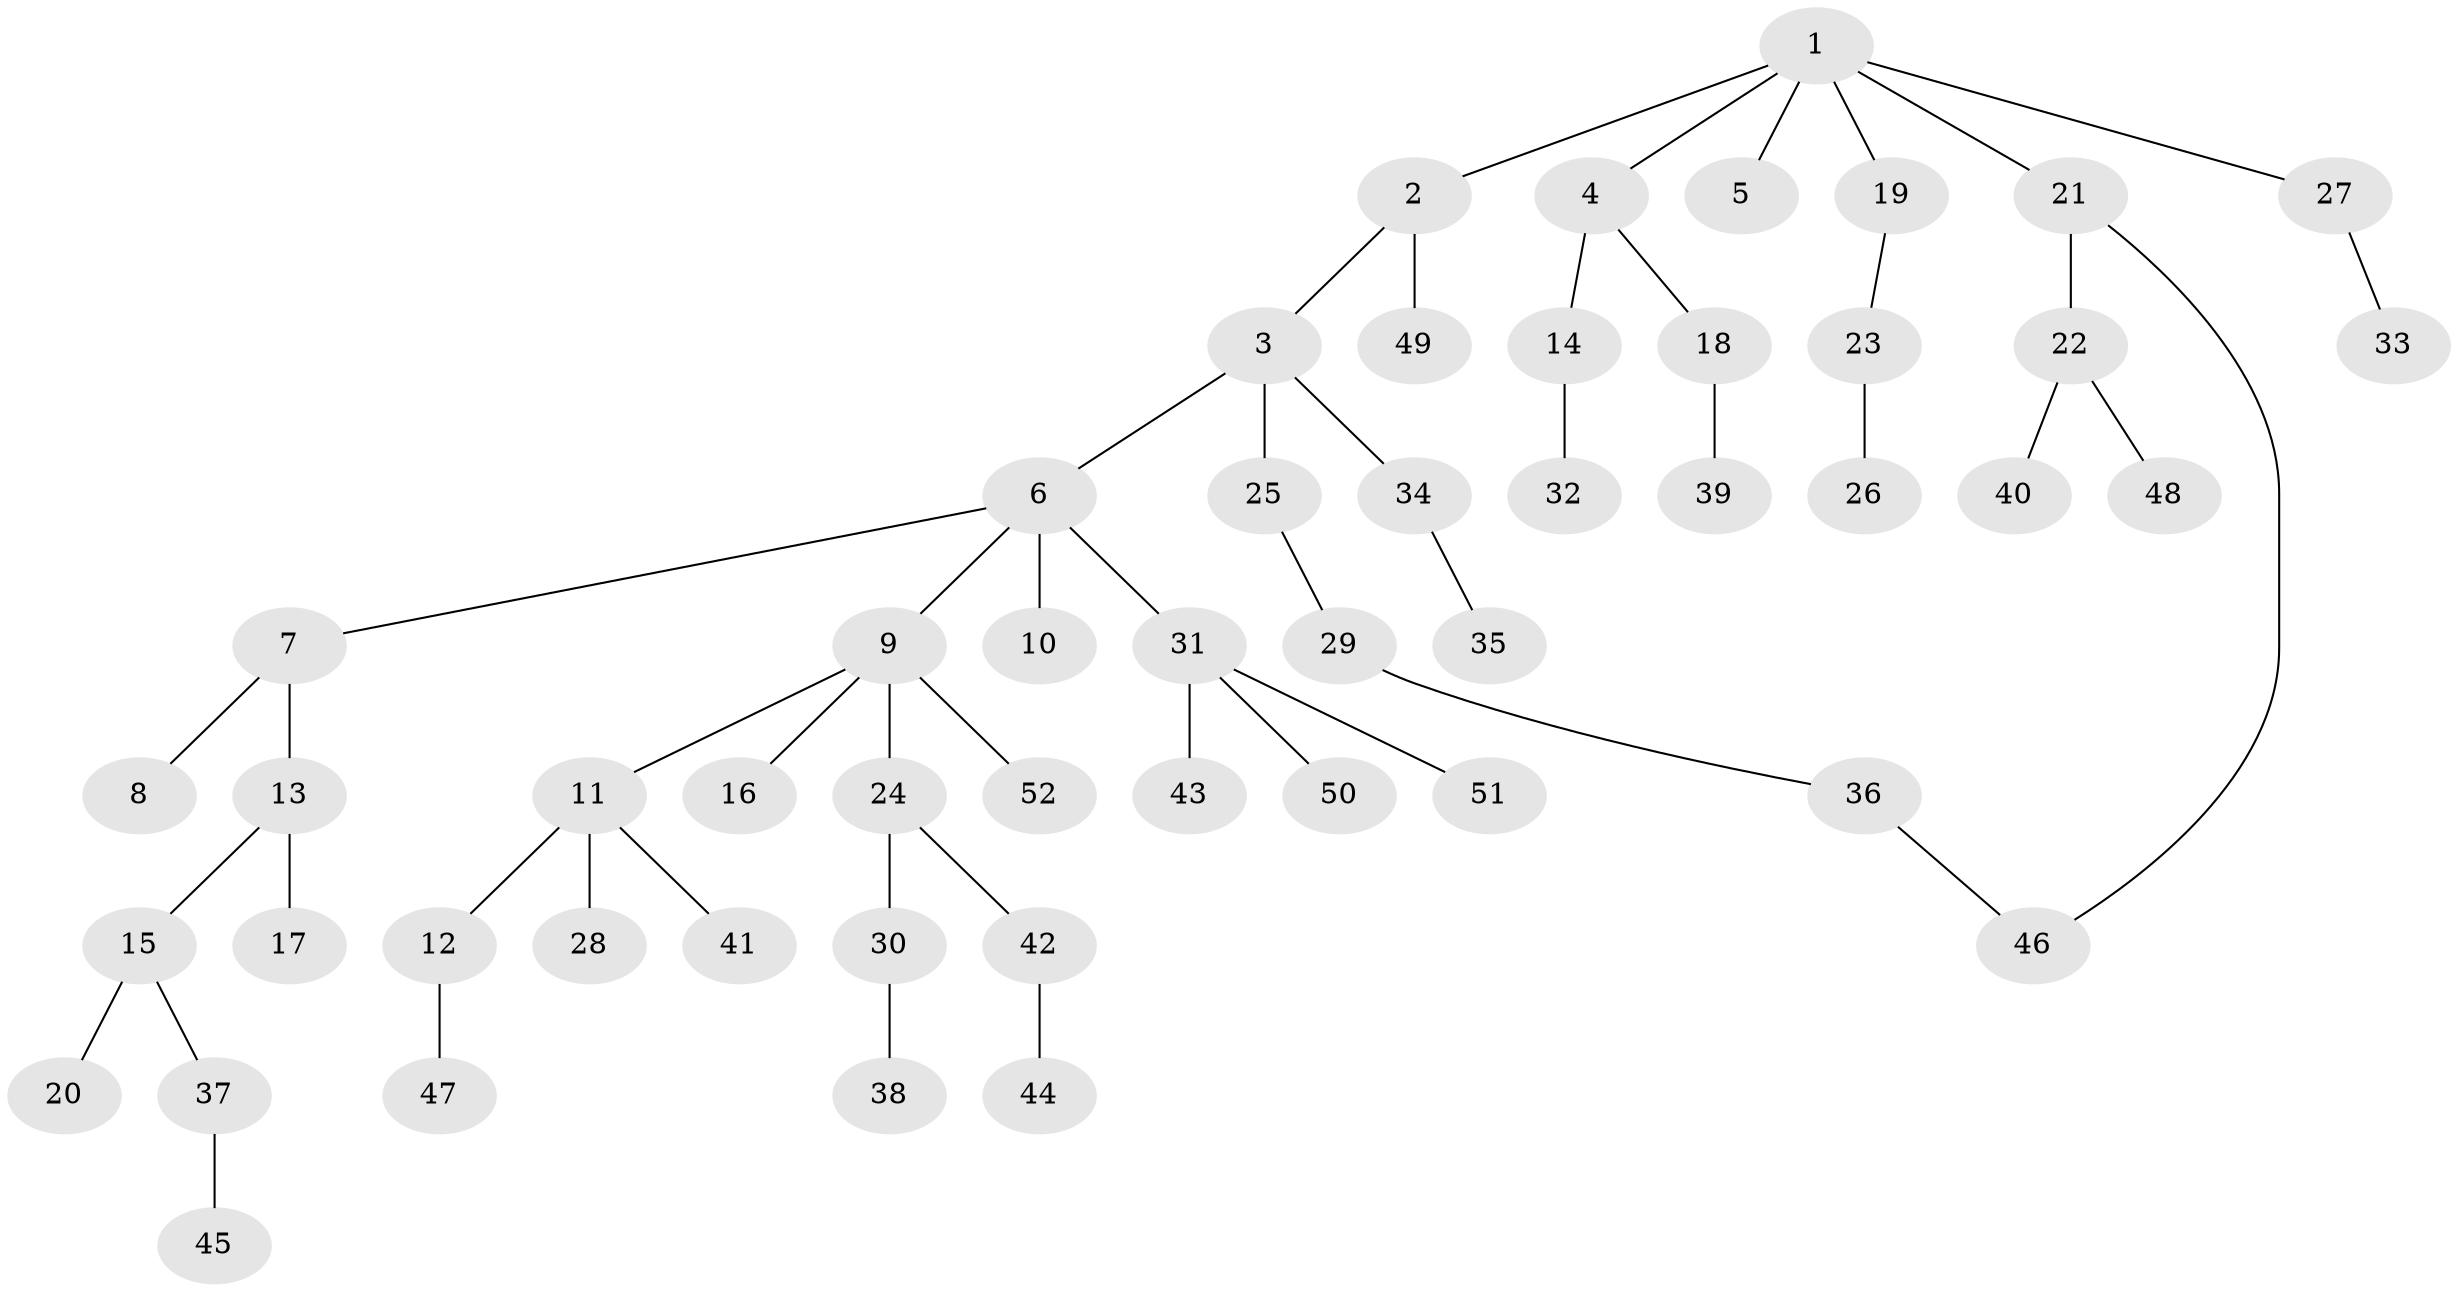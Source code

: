 // coarse degree distribution, {5: 0.03125, 2: 0.15625, 4: 0.125, 3: 0.09375, 6: 0.03125, 1: 0.5625}
// Generated by graph-tools (version 1.1) at 2025/41/03/06/25 10:41:31]
// undirected, 52 vertices, 52 edges
graph export_dot {
graph [start="1"]
  node [color=gray90,style=filled];
  1;
  2;
  3;
  4;
  5;
  6;
  7;
  8;
  9;
  10;
  11;
  12;
  13;
  14;
  15;
  16;
  17;
  18;
  19;
  20;
  21;
  22;
  23;
  24;
  25;
  26;
  27;
  28;
  29;
  30;
  31;
  32;
  33;
  34;
  35;
  36;
  37;
  38;
  39;
  40;
  41;
  42;
  43;
  44;
  45;
  46;
  47;
  48;
  49;
  50;
  51;
  52;
  1 -- 2;
  1 -- 4;
  1 -- 5;
  1 -- 19;
  1 -- 21;
  1 -- 27;
  2 -- 3;
  2 -- 49;
  3 -- 6;
  3 -- 25;
  3 -- 34;
  4 -- 14;
  4 -- 18;
  6 -- 7;
  6 -- 9;
  6 -- 10;
  6 -- 31;
  7 -- 8;
  7 -- 13;
  9 -- 11;
  9 -- 16;
  9 -- 24;
  9 -- 52;
  11 -- 12;
  11 -- 28;
  11 -- 41;
  12 -- 47;
  13 -- 15;
  13 -- 17;
  14 -- 32;
  15 -- 20;
  15 -- 37;
  18 -- 39;
  19 -- 23;
  21 -- 22;
  21 -- 46;
  22 -- 40;
  22 -- 48;
  23 -- 26;
  24 -- 30;
  24 -- 42;
  25 -- 29;
  27 -- 33;
  29 -- 36;
  30 -- 38;
  31 -- 43;
  31 -- 50;
  31 -- 51;
  34 -- 35;
  36 -- 46;
  37 -- 45;
  42 -- 44;
}
